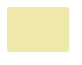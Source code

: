 @startuml

skinparam ClassBackgroundColor #PaleGoldenRod
skinparam ClassFontColor #PaleGoldenRod
skinparam ClassBorderColor #PaleGoldenRod

skinparam ClassStereotypeFontSize 0
skinparam CircledCharacterFontSize 0
skinparam CircledCharacterRadius 0
skinparam ClassBorderThickness 0
skinparam Shadowing false

class Dummy

@enduml